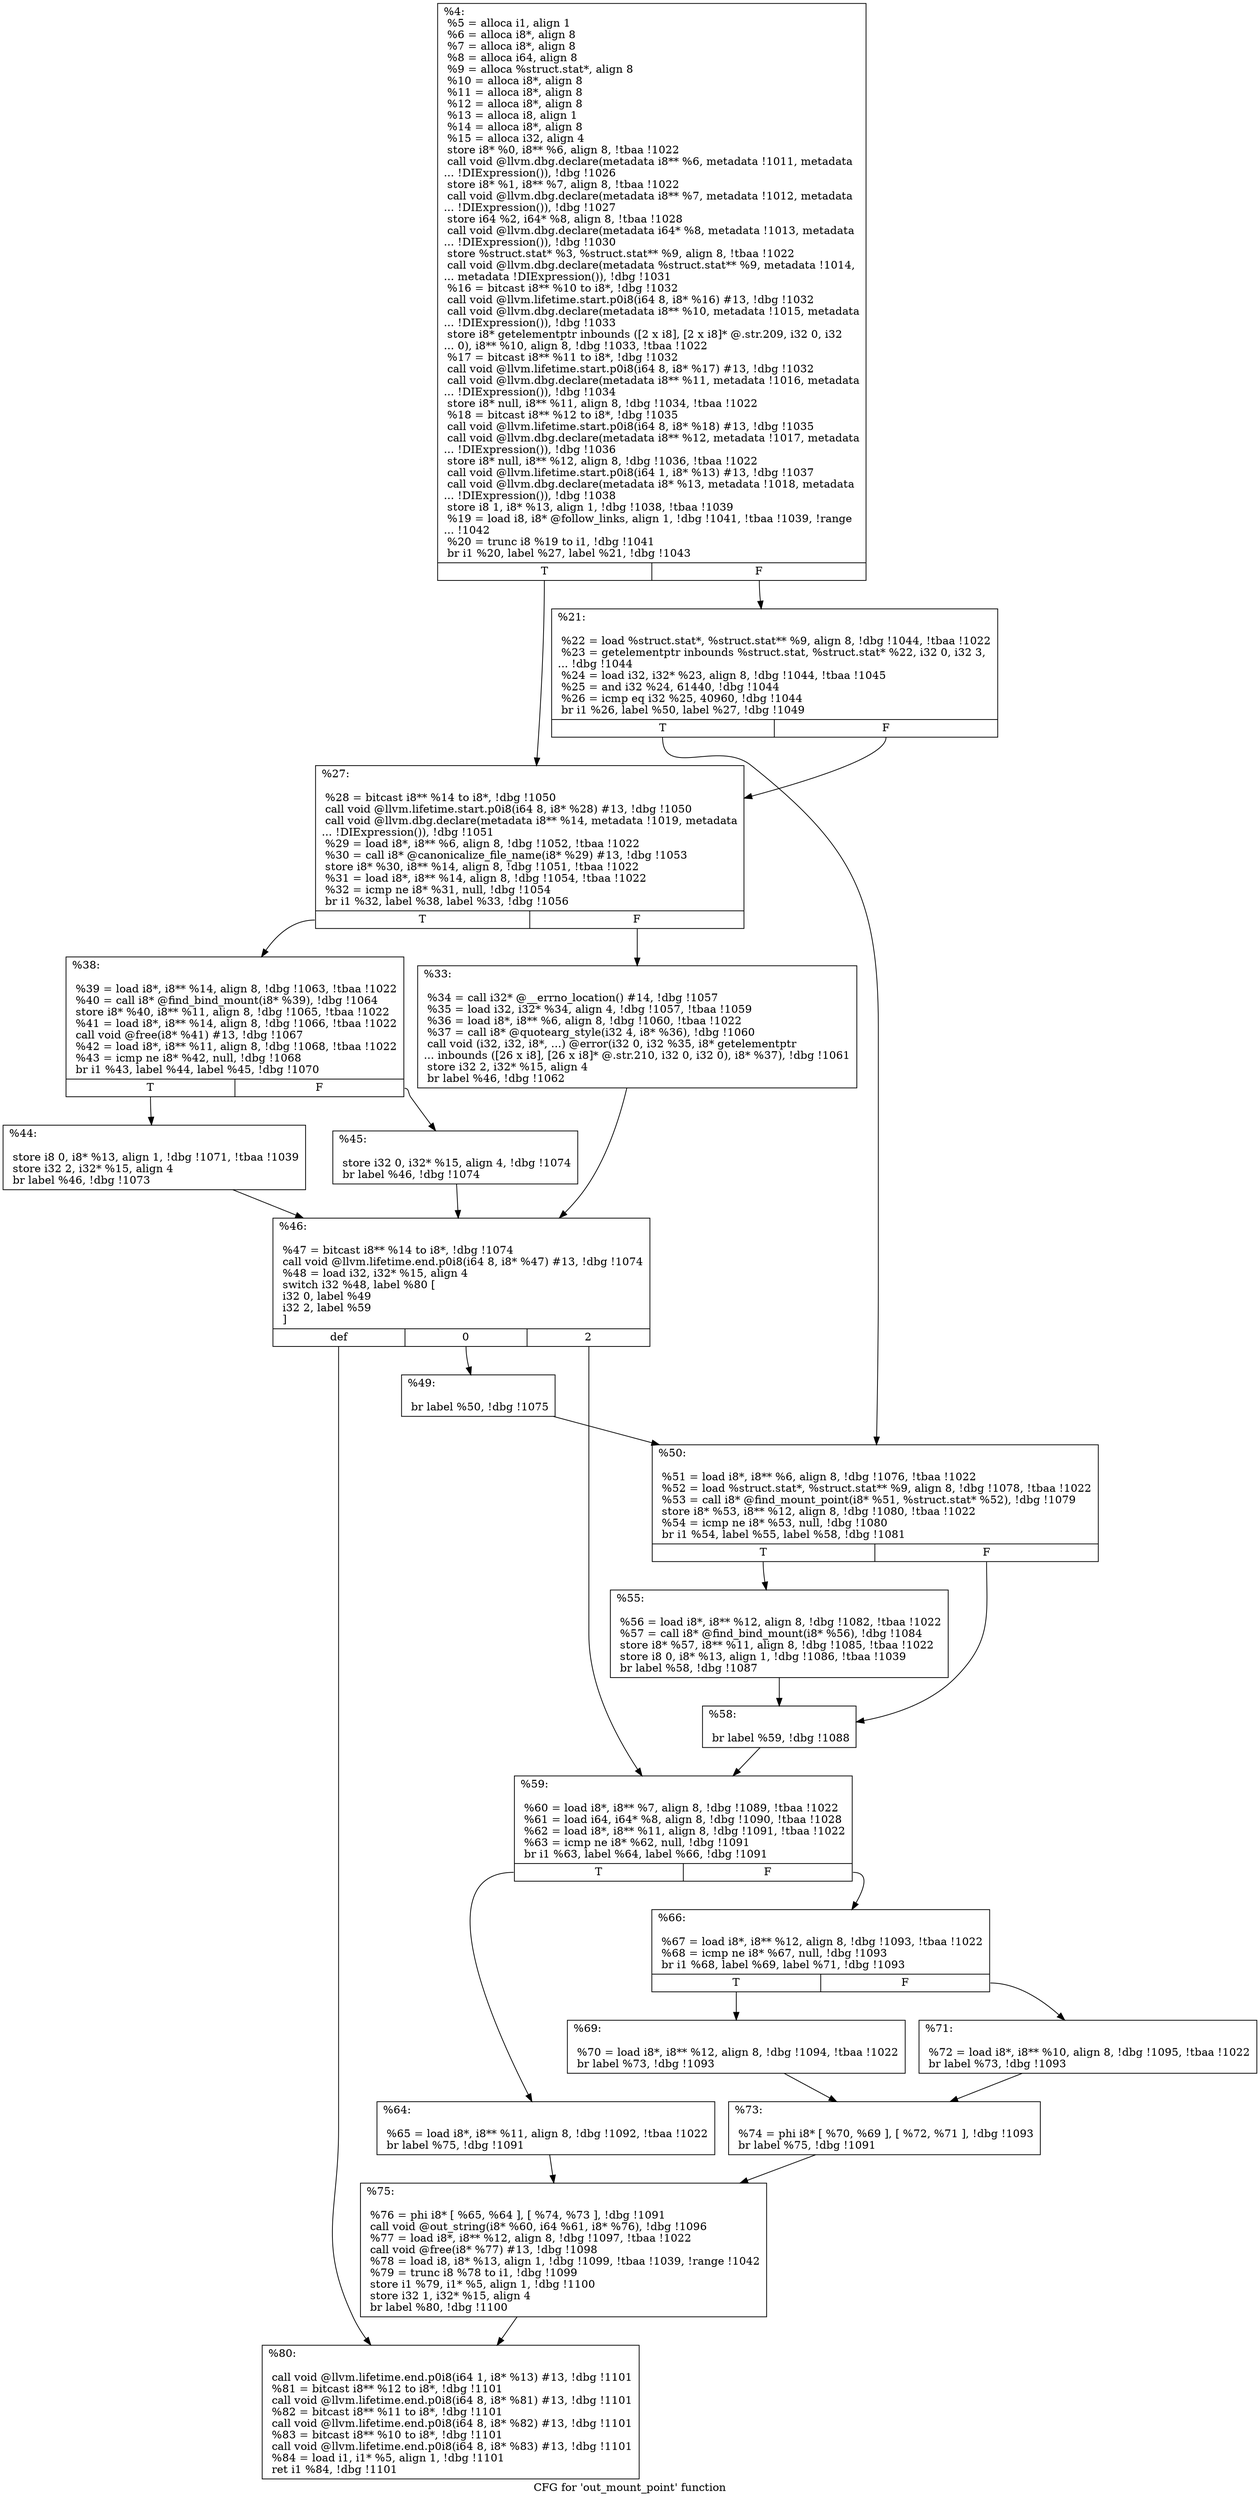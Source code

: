 digraph "CFG for 'out_mount_point' function" {
	label="CFG for 'out_mount_point' function";

	Node0x246b7b0 [shape=record,label="{%4:\l  %5 = alloca i1, align 1\l  %6 = alloca i8*, align 8\l  %7 = alloca i8*, align 8\l  %8 = alloca i64, align 8\l  %9 = alloca %struct.stat*, align 8\l  %10 = alloca i8*, align 8\l  %11 = alloca i8*, align 8\l  %12 = alloca i8*, align 8\l  %13 = alloca i8, align 1\l  %14 = alloca i8*, align 8\l  %15 = alloca i32, align 4\l  store i8* %0, i8** %6, align 8, !tbaa !1022\l  call void @llvm.dbg.declare(metadata i8** %6, metadata !1011, metadata\l... !DIExpression()), !dbg !1026\l  store i8* %1, i8** %7, align 8, !tbaa !1022\l  call void @llvm.dbg.declare(metadata i8** %7, metadata !1012, metadata\l... !DIExpression()), !dbg !1027\l  store i64 %2, i64* %8, align 8, !tbaa !1028\l  call void @llvm.dbg.declare(metadata i64* %8, metadata !1013, metadata\l... !DIExpression()), !dbg !1030\l  store %struct.stat* %3, %struct.stat** %9, align 8, !tbaa !1022\l  call void @llvm.dbg.declare(metadata %struct.stat** %9, metadata !1014,\l... metadata !DIExpression()), !dbg !1031\l  %16 = bitcast i8** %10 to i8*, !dbg !1032\l  call void @llvm.lifetime.start.p0i8(i64 8, i8* %16) #13, !dbg !1032\l  call void @llvm.dbg.declare(metadata i8** %10, metadata !1015, metadata\l... !DIExpression()), !dbg !1033\l  store i8* getelementptr inbounds ([2 x i8], [2 x i8]* @.str.209, i32 0, i32\l... 0), i8** %10, align 8, !dbg !1033, !tbaa !1022\l  %17 = bitcast i8** %11 to i8*, !dbg !1032\l  call void @llvm.lifetime.start.p0i8(i64 8, i8* %17) #13, !dbg !1032\l  call void @llvm.dbg.declare(metadata i8** %11, metadata !1016, metadata\l... !DIExpression()), !dbg !1034\l  store i8* null, i8** %11, align 8, !dbg !1034, !tbaa !1022\l  %18 = bitcast i8** %12 to i8*, !dbg !1035\l  call void @llvm.lifetime.start.p0i8(i64 8, i8* %18) #13, !dbg !1035\l  call void @llvm.dbg.declare(metadata i8** %12, metadata !1017, metadata\l... !DIExpression()), !dbg !1036\l  store i8* null, i8** %12, align 8, !dbg !1036, !tbaa !1022\l  call void @llvm.lifetime.start.p0i8(i64 1, i8* %13) #13, !dbg !1037\l  call void @llvm.dbg.declare(metadata i8* %13, metadata !1018, metadata\l... !DIExpression()), !dbg !1038\l  store i8 1, i8* %13, align 1, !dbg !1038, !tbaa !1039\l  %19 = load i8, i8* @follow_links, align 1, !dbg !1041, !tbaa !1039, !range\l... !1042\l  %20 = trunc i8 %19 to i1, !dbg !1041\l  br i1 %20, label %27, label %21, !dbg !1043\l|{<s0>T|<s1>F}}"];
	Node0x246b7b0:s0 -> Node0x246c000;
	Node0x246b7b0:s1 -> Node0x246bfb0;
	Node0x246bfb0 [shape=record,label="{%21:\l\l  %22 = load %struct.stat*, %struct.stat** %9, align 8, !dbg !1044, !tbaa !1022\l  %23 = getelementptr inbounds %struct.stat, %struct.stat* %22, i32 0, i32 3,\l... !dbg !1044\l  %24 = load i32, i32* %23, align 8, !dbg !1044, !tbaa !1045\l  %25 = and i32 %24, 61440, !dbg !1044\l  %26 = icmp eq i32 %25, 40960, !dbg !1044\l  br i1 %26, label %50, label %27, !dbg !1049\l|{<s0>T|<s1>F}}"];
	Node0x246bfb0:s0 -> Node0x246c230;
	Node0x246bfb0:s1 -> Node0x246c000;
	Node0x246c000 [shape=record,label="{%27:\l\l  %28 = bitcast i8** %14 to i8*, !dbg !1050\l  call void @llvm.lifetime.start.p0i8(i64 8, i8* %28) #13, !dbg !1050\l  call void @llvm.dbg.declare(metadata i8** %14, metadata !1019, metadata\l... !DIExpression()), !dbg !1051\l  %29 = load i8*, i8** %6, align 8, !dbg !1052, !tbaa !1022\l  %30 = call i8* @canonicalize_file_name(i8* %29) #13, !dbg !1053\l  store i8* %30, i8** %14, align 8, !dbg !1051, !tbaa !1022\l  %31 = load i8*, i8** %14, align 8, !dbg !1054, !tbaa !1022\l  %32 = icmp ne i8* %31, null, !dbg !1054\l  br i1 %32, label %38, label %33, !dbg !1056\l|{<s0>T|<s1>F}}"];
	Node0x246c000:s0 -> Node0x246c0a0;
	Node0x246c000:s1 -> Node0x246c050;
	Node0x246c050 [shape=record,label="{%33:\l\l  %34 = call i32* @__errno_location() #14, !dbg !1057\l  %35 = load i32, i32* %34, align 4, !dbg !1057, !tbaa !1059\l  %36 = load i8*, i8** %6, align 8, !dbg !1060, !tbaa !1022\l  %37 = call i8* @quotearg_style(i32 4, i8* %36), !dbg !1060\l  call void (i32, i32, i8*, ...) @error(i32 0, i32 %35, i8* getelementptr\l... inbounds ([26 x i8], [26 x i8]* @.str.210, i32 0, i32 0), i8* %37), !dbg !1061\l  store i32 2, i32* %15, align 4\l  br label %46, !dbg !1062\l}"];
	Node0x246c050 -> Node0x246c190;
	Node0x246c0a0 [shape=record,label="{%38:\l\l  %39 = load i8*, i8** %14, align 8, !dbg !1063, !tbaa !1022\l  %40 = call i8* @find_bind_mount(i8* %39), !dbg !1064\l  store i8* %40, i8** %11, align 8, !dbg !1065, !tbaa !1022\l  %41 = load i8*, i8** %14, align 8, !dbg !1066, !tbaa !1022\l  call void @free(i8* %41) #13, !dbg !1067\l  %42 = load i8*, i8** %11, align 8, !dbg !1068, !tbaa !1022\l  %43 = icmp ne i8* %42, null, !dbg !1068\l  br i1 %43, label %44, label %45, !dbg !1070\l|{<s0>T|<s1>F}}"];
	Node0x246c0a0:s0 -> Node0x246c0f0;
	Node0x246c0a0:s1 -> Node0x246c140;
	Node0x246c0f0 [shape=record,label="{%44:\l\l  store i8 0, i8* %13, align 1, !dbg !1071, !tbaa !1039\l  store i32 2, i32* %15, align 4\l  br label %46, !dbg !1073\l}"];
	Node0x246c0f0 -> Node0x246c190;
	Node0x246c140 [shape=record,label="{%45:\l\l  store i32 0, i32* %15, align 4, !dbg !1074\l  br label %46, !dbg !1074\l}"];
	Node0x246c140 -> Node0x246c190;
	Node0x246c190 [shape=record,label="{%46:\l\l  %47 = bitcast i8** %14 to i8*, !dbg !1074\l  call void @llvm.lifetime.end.p0i8(i64 8, i8* %47) #13, !dbg !1074\l  %48 = load i32, i32* %15, align 4\l  switch i32 %48, label %80 [\l    i32 0, label %49\l    i32 2, label %59\l  ]\l|{<s0>def|<s1>0|<s2>2}}"];
	Node0x246c190:s0 -> Node0x246c550;
	Node0x246c190:s1 -> Node0x246c1e0;
	Node0x246c190:s2 -> Node0x246c320;
	Node0x246c1e0 [shape=record,label="{%49:\l\l  br label %50, !dbg !1075\l}"];
	Node0x246c1e0 -> Node0x246c230;
	Node0x246c230 [shape=record,label="{%50:\l\l  %51 = load i8*, i8** %6, align 8, !dbg !1076, !tbaa !1022\l  %52 = load %struct.stat*, %struct.stat** %9, align 8, !dbg !1078, !tbaa !1022\l  %53 = call i8* @find_mount_point(i8* %51, %struct.stat* %52), !dbg !1079\l  store i8* %53, i8** %12, align 8, !dbg !1080, !tbaa !1022\l  %54 = icmp ne i8* %53, null, !dbg !1080\l  br i1 %54, label %55, label %58, !dbg !1081\l|{<s0>T|<s1>F}}"];
	Node0x246c230:s0 -> Node0x246c280;
	Node0x246c230:s1 -> Node0x246c2d0;
	Node0x246c280 [shape=record,label="{%55:\l\l  %56 = load i8*, i8** %12, align 8, !dbg !1082, !tbaa !1022\l  %57 = call i8* @find_bind_mount(i8* %56), !dbg !1084\l  store i8* %57, i8** %11, align 8, !dbg !1085, !tbaa !1022\l  store i8 0, i8* %13, align 1, !dbg !1086, !tbaa !1039\l  br label %58, !dbg !1087\l}"];
	Node0x246c280 -> Node0x246c2d0;
	Node0x246c2d0 [shape=record,label="{%58:\l\l  br label %59, !dbg !1088\l}"];
	Node0x246c2d0 -> Node0x246c320;
	Node0x246c320 [shape=record,label="{%59:\l\l  %60 = load i8*, i8** %7, align 8, !dbg !1089, !tbaa !1022\l  %61 = load i64, i64* %8, align 8, !dbg !1090, !tbaa !1028\l  %62 = load i8*, i8** %11, align 8, !dbg !1091, !tbaa !1022\l  %63 = icmp ne i8* %62, null, !dbg !1091\l  br i1 %63, label %64, label %66, !dbg !1091\l|{<s0>T|<s1>F}}"];
	Node0x246c320:s0 -> Node0x246c370;
	Node0x246c320:s1 -> Node0x246c3c0;
	Node0x246c370 [shape=record,label="{%64:\l\l  %65 = load i8*, i8** %11, align 8, !dbg !1092, !tbaa !1022\l  br label %75, !dbg !1091\l}"];
	Node0x246c370 -> Node0x246c500;
	Node0x246c3c0 [shape=record,label="{%66:\l\l  %67 = load i8*, i8** %12, align 8, !dbg !1093, !tbaa !1022\l  %68 = icmp ne i8* %67, null, !dbg !1093\l  br i1 %68, label %69, label %71, !dbg !1093\l|{<s0>T|<s1>F}}"];
	Node0x246c3c0:s0 -> Node0x246c410;
	Node0x246c3c0:s1 -> Node0x246c460;
	Node0x246c410 [shape=record,label="{%69:\l\l  %70 = load i8*, i8** %12, align 8, !dbg !1094, !tbaa !1022\l  br label %73, !dbg !1093\l}"];
	Node0x246c410 -> Node0x246c4b0;
	Node0x246c460 [shape=record,label="{%71:\l\l  %72 = load i8*, i8** %10, align 8, !dbg !1095, !tbaa !1022\l  br label %73, !dbg !1093\l}"];
	Node0x246c460 -> Node0x246c4b0;
	Node0x246c4b0 [shape=record,label="{%73:\l\l  %74 = phi i8* [ %70, %69 ], [ %72, %71 ], !dbg !1093\l  br label %75, !dbg !1091\l}"];
	Node0x246c4b0 -> Node0x246c500;
	Node0x246c500 [shape=record,label="{%75:\l\l  %76 = phi i8* [ %65, %64 ], [ %74, %73 ], !dbg !1091\l  call void @out_string(i8* %60, i64 %61, i8* %76), !dbg !1096\l  %77 = load i8*, i8** %12, align 8, !dbg !1097, !tbaa !1022\l  call void @free(i8* %77) #13, !dbg !1098\l  %78 = load i8, i8* %13, align 1, !dbg !1099, !tbaa !1039, !range !1042\l  %79 = trunc i8 %78 to i1, !dbg !1099\l  store i1 %79, i1* %5, align 1, !dbg !1100\l  store i32 1, i32* %15, align 4\l  br label %80, !dbg !1100\l}"];
	Node0x246c500 -> Node0x246c550;
	Node0x246c550 [shape=record,label="{%80:\l\l  call void @llvm.lifetime.end.p0i8(i64 1, i8* %13) #13, !dbg !1101\l  %81 = bitcast i8** %12 to i8*, !dbg !1101\l  call void @llvm.lifetime.end.p0i8(i64 8, i8* %81) #13, !dbg !1101\l  %82 = bitcast i8** %11 to i8*, !dbg !1101\l  call void @llvm.lifetime.end.p0i8(i64 8, i8* %82) #13, !dbg !1101\l  %83 = bitcast i8** %10 to i8*, !dbg !1101\l  call void @llvm.lifetime.end.p0i8(i64 8, i8* %83) #13, !dbg !1101\l  %84 = load i1, i1* %5, align 1, !dbg !1101\l  ret i1 %84, !dbg !1101\l}"];
}
